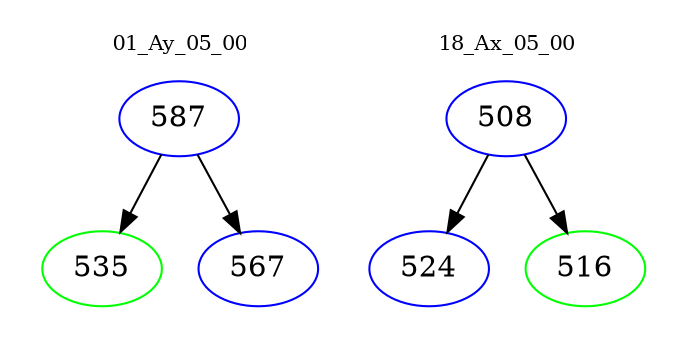 digraph{
subgraph cluster_0 {
color = white
label = "01_Ay_05_00";
fontsize=10;
T0_587 [label="587", color="blue"]
T0_587 -> T0_535 [color="black"]
T0_535 [label="535", color="green"]
T0_587 -> T0_567 [color="black"]
T0_567 [label="567", color="blue"]
}
subgraph cluster_1 {
color = white
label = "18_Ax_05_00";
fontsize=10;
T1_508 [label="508", color="blue"]
T1_508 -> T1_524 [color="black"]
T1_524 [label="524", color="blue"]
T1_508 -> T1_516 [color="black"]
T1_516 [label="516", color="green"]
}
}

